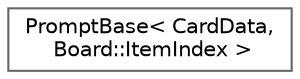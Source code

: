 digraph "Graphical Class Hierarchy"
{
 // LATEX_PDF_SIZE
  bgcolor="transparent";
  edge [fontname=Helvetica,fontsize=10,labelfontname=Helvetica,labelfontsize=10];
  node [fontname=Helvetica,fontsize=10,shape=box,height=0.2,width=0.4];
  rankdir="LR";
  Node0 [id="Node000000",label="PromptBase\< CardData,\l Board::ItemIndex \>",height=0.2,width=0.4,color="grey40", fillcolor="white", style="filled",URL="$classPromptBase.html",tooltip=" "];
}
